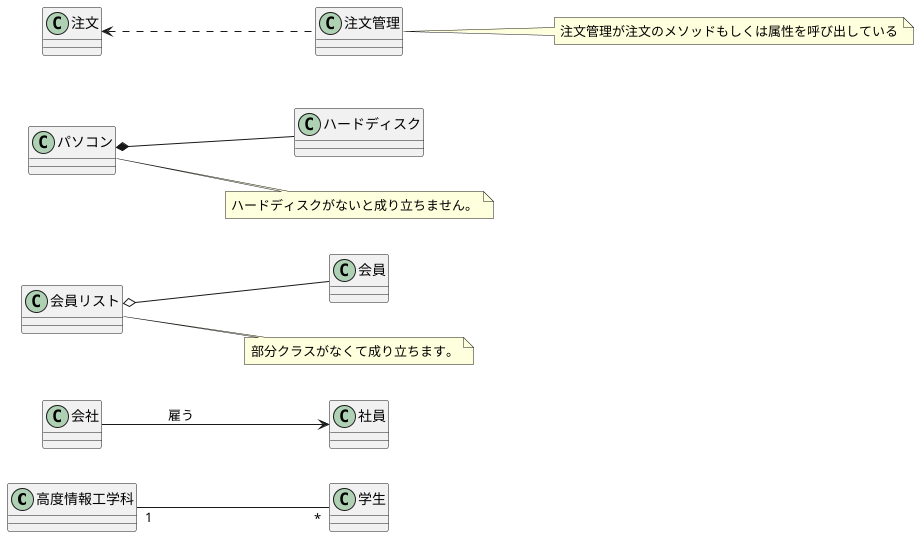 @startuml 3-2
left to right direction
高度情報工学科 "1" -- "*" 学生
会社 -->社員: 雇う
会員リスト o-- 会員
パソコン *-- ハードディスク
注文 <.. 注文管理
note right of 会員リスト
  部分クラスがなくて成り立ちます。
end note
note right of パソコン
  ハードディスクがないと成り立ちません。
end note
note right of 注文管理
  注文管理が注文のメソッドもしくは属性を呼び出している
end note
@enduml